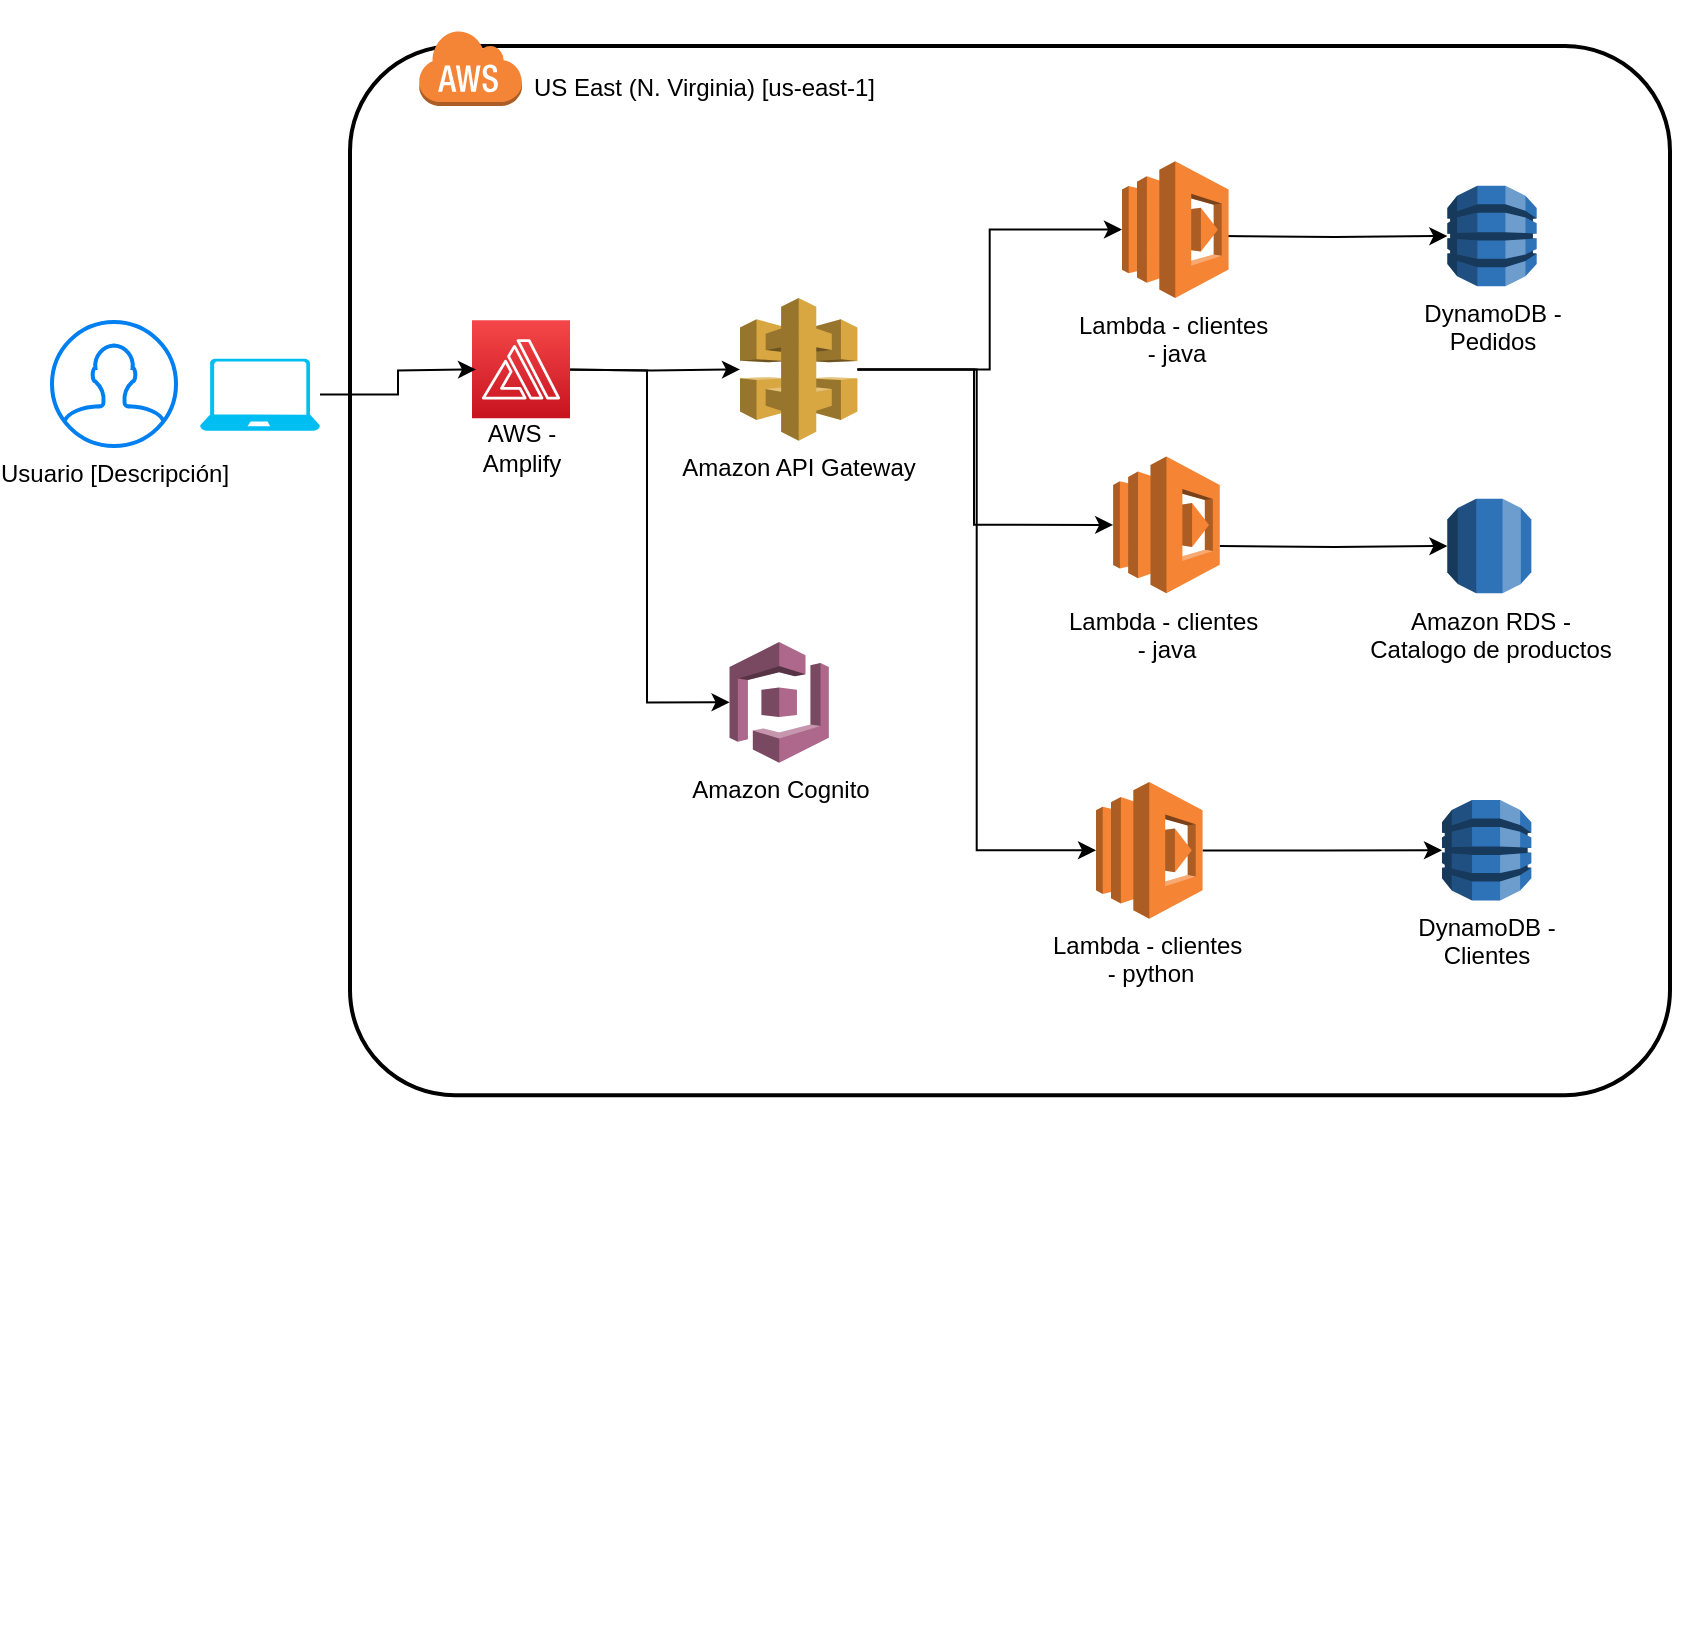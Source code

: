 <mxfile version="15.5.8" type="github">
  <diagram id="TSc8M2aQanpHi99RWJcm" name="Page-1">
    <mxGraphModel dx="1108" dy="450" grid="0" gridSize="10" guides="1" tooltips="1" connect="1" arrows="1" fold="1" page="1" pageScale="1" pageWidth="850" pageHeight="1100" math="0" shadow="0">
      <root>
        <mxCell id="0" />
        <mxCell id="1" parent="0" />
        <mxCell id="v8qC128liEodUwgJ5zLA-15" value="" style="group" parent="1" vertex="1" connectable="0">
          <mxGeometry x="185" y="39" width="660" height="817" as="geometry" />
        </mxCell>
        <mxCell id="v8qC128liEodUwgJ5zLA-13" value="" style="rounded=1;arcSize=10;dashed=0;fillColor=none;gradientColor=none;strokeWidth=2;" parent="v8qC128liEodUwgJ5zLA-15" vertex="1">
          <mxGeometry x="-7" y="23.003" width="660" height="524.629" as="geometry" />
        </mxCell>
        <mxCell id="v8qC128liEodUwgJ5zLA-14" value="" style="dashed=0;html=1;shape=mxgraph.aws3.cloud;fillColor=#F58536;gradientColor=none;dashed=0;" parent="v8qC128liEodUwgJ5zLA-15" vertex="1">
          <mxGeometry x="27.18" y="14.65" width="51.82" height="38.35" as="geometry" />
        </mxCell>
        <mxCell id="v8qC128liEodUwgJ5zLA-16" value="US East (N. Virginia) [us-east-1]" style="text;whiteSpace=wrap;html=1;" parent="v8qC128liEodUwgJ5zLA-15" vertex="1">
          <mxGeometry x="83.002" y="30.415" width="219.197" height="28.153" as="geometry" />
        </mxCell>
        <mxCell id="v8qC128liEodUwgJ5zLA-21" value="DynamoDB - &lt;br&gt;Clientes" style="outlineConnect=0;dashed=0;verticalLabelPosition=bottom;verticalAlign=top;align=center;html=1;shape=mxgraph.aws3.dynamo_db;fillColor=#2E73B8;gradientColor=none;" parent="v8qC128liEodUwgJ5zLA-15" vertex="1">
          <mxGeometry x="538.997" y="399.998" width="44.684" height="50.274" as="geometry" />
        </mxCell>
        <mxCell id="v8qC128liEodUwgJ5zLA-22" value="Amazon RDS - &lt;br&gt;Catalogo de productos" style="outlineConnect=0;dashed=0;verticalLabelPosition=bottom;verticalAlign=top;align=center;html=1;shape=mxgraph.aws3.rds;fillColor=#2E73B8;gradientColor=none;" parent="v8qC128liEodUwgJ5zLA-15" vertex="1">
          <mxGeometry x="541.667" y="249.373" width="42.009" height="47.258" as="geometry" />
        </mxCell>
        <mxCell id="v8qC128liEodUwgJ5zLA-44" style="edgeStyle=orthogonalEdgeStyle;rounded=0;orthogonalLoop=1;jettySize=auto;html=1;" parent="v8qC128liEodUwgJ5zLA-15" source="v8qC128liEodUwgJ5zLA-18" target="v8qC128liEodUwgJ5zLA-21" edge="1">
          <mxGeometry relative="1" as="geometry" />
        </mxCell>
        <mxCell id="v8qC128liEodUwgJ5zLA-18" value="Lambda - clientes&amp;nbsp;&lt;br&gt;- python" style="outlineConnect=0;dashed=0;verticalLabelPosition=bottom;verticalAlign=top;align=center;html=1;shape=mxgraph.aws3.lambda;fillColor=#F58534;gradientColor=none;" parent="v8qC128liEodUwgJ5zLA-15" vertex="1">
          <mxGeometry x="366.002" y="390.95" width="53.291" height="68.373" as="geometry" />
        </mxCell>
        <mxCell id="v8qC128liEodUwgJ5zLA-45" style="edgeStyle=orthogonalEdgeStyle;rounded=0;orthogonalLoop=1;jettySize=auto;html=1;entryX=0;entryY=0.5;entryDx=0;entryDy=0;entryPerimeter=0;" parent="v8qC128liEodUwgJ5zLA-15" source="v8qC128liEodUwgJ5zLA-20" target="v8qC128liEodUwgJ5zLA-18" edge="1">
          <mxGeometry relative="1" as="geometry" />
        </mxCell>
        <mxCell id="v8qC128liEodUwgJ5zLA-46" style="edgeStyle=orthogonalEdgeStyle;rounded=0;orthogonalLoop=1;jettySize=auto;html=1;entryX=0;entryY=0.5;entryDx=0;entryDy=0;entryPerimeter=0;" parent="v8qC128liEodUwgJ5zLA-15" source="v8qC128liEodUwgJ5zLA-20" target="VrviKEwC9QT9TlKkb7id-1" edge="1">
          <mxGeometry relative="1" as="geometry">
            <mxPoint x="366" y="273" as="targetPoint" />
            <Array as="points">
              <mxPoint x="305" y="185" />
              <mxPoint x="305" y="262" />
            </Array>
          </mxGeometry>
        </mxCell>
        <mxCell id="v8qC128liEodUwgJ5zLA-47" style="edgeStyle=orthogonalEdgeStyle;rounded=0;orthogonalLoop=1;jettySize=auto;html=1;" parent="v8qC128liEodUwgJ5zLA-15" source="v8qC128liEodUwgJ5zLA-20" target="VrviKEwC9QT9TlKkb7id-2" edge="1">
          <mxGeometry relative="1" as="geometry">
            <mxPoint x="368.64" y="118" as="targetPoint" />
          </mxGeometry>
        </mxCell>
        <mxCell id="v8qC128liEodUwgJ5zLA-20" value="Amazon API Gateway" style="outlineConnect=0;dashed=0;verticalLabelPosition=bottom;verticalAlign=top;align=center;html=1;shape=mxgraph.aws3.api_gateway;fillColor=#D9A741;gradientColor=none;" parent="v8qC128liEodUwgJ5zLA-15" vertex="1">
          <mxGeometry x="187.997" y="148.971" width="58.721" height="71.389" as="geometry" />
        </mxCell>
        <mxCell id="v8qC128liEodUwgJ5zLA-19" value="Amazon Cognito" style="outlineConnect=0;dashed=0;verticalLabelPosition=bottom;verticalAlign=top;align=center;html=1;shape=mxgraph.aws3.cognito;fillColor=#AD688B;gradientColor=none;" parent="v8qC128liEodUwgJ5zLA-15" vertex="1">
          <mxGeometry x="182.786" y="320.997" width="49.631" height="60.329" as="geometry" />
        </mxCell>
        <mxCell id="v8qC128liEodUwgJ5zLA-48" style="edgeStyle=orthogonalEdgeStyle;rounded=0;orthogonalLoop=1;jettySize=auto;html=1;" parent="v8qC128liEodUwgJ5zLA-15" target="v8qC128liEodUwgJ5zLA-20" edge="1">
          <mxGeometry relative="1" as="geometry">
            <mxPoint x="99.239" y="184.7" as="sourcePoint" />
          </mxGeometry>
        </mxCell>
        <mxCell id="v8qC128liEodUwgJ5zLA-54" style="edgeStyle=orthogonalEdgeStyle;rounded=0;orthogonalLoop=1;jettySize=auto;html=1;entryX=0;entryY=0.5;entryDx=0;entryDy=0;entryPerimeter=0;" parent="v8qC128liEodUwgJ5zLA-15" target="v8qC128liEodUwgJ5zLA-19" edge="1">
          <mxGeometry relative="1" as="geometry">
            <mxPoint x="99.239" y="184.7" as="sourcePoint" />
          </mxGeometry>
        </mxCell>
        <mxCell id="v8qC128liEodUwgJ5zLA-62" style="edgeStyle=orthogonalEdgeStyle;rounded=0;orthogonalLoop=1;jettySize=auto;html=1;entryX=0;entryY=0.5;entryDx=0;entryDy=0;entryPerimeter=0;" parent="v8qC128liEodUwgJ5zLA-15" target="v8qC128liEodUwgJ5zLA-22" edge="1">
          <mxGeometry relative="1" as="geometry">
            <mxPoint x="427.87" y="273.002" as="sourcePoint" />
          </mxGeometry>
        </mxCell>
        <mxCell id="v8qC128liEodUwgJ5zLA-64" style="edgeStyle=orthogonalEdgeStyle;rounded=0;orthogonalLoop=1;jettySize=auto;html=1;entryX=0;entryY=0.5;entryDx=0;entryDy=0;entryPerimeter=0;" parent="v8qC128liEodUwgJ5zLA-15" target="v8qC128liEodUwgJ5zLA-63" edge="1">
          <mxGeometry relative="1" as="geometry">
            <mxPoint x="427.87" y="118.005" as="sourcePoint" />
          </mxGeometry>
        </mxCell>
        <mxCell id="v8qC128liEodUwgJ5zLA-63" value="DynamoDB - &lt;br&gt;Pedidos" style="outlineConnect=0;dashed=0;verticalLabelPosition=bottom;verticalAlign=top;align=center;html=1;shape=mxgraph.aws3.dynamo_db;fillColor=#2E73B8;gradientColor=none;" parent="v8qC128liEodUwgJ5zLA-15" vertex="1">
          <mxGeometry x="541.667" y="92.868" width="44.684" height="50.274" as="geometry" />
        </mxCell>
        <mxCell id="VrviKEwC9QT9TlKkb7id-1" value="Lambda - clientes&amp;nbsp;&lt;br&gt;- java" style="outlineConnect=0;dashed=0;verticalLabelPosition=bottom;verticalAlign=top;align=center;html=1;shape=mxgraph.aws3.lambda;fillColor=#F58534;gradientColor=none;" vertex="1" parent="v8qC128liEodUwgJ5zLA-15">
          <mxGeometry x="374.582" y="228.26" width="53.291" height="68.373" as="geometry" />
        </mxCell>
        <mxCell id="VrviKEwC9QT9TlKkb7id-2" value="Lambda - clientes&amp;nbsp;&lt;br&gt;- java" style="outlineConnect=0;dashed=0;verticalLabelPosition=bottom;verticalAlign=top;align=center;html=1;shape=mxgraph.aws3.lambda;fillColor=#F58534;gradientColor=none;" vertex="1" parent="v8qC128liEodUwgJ5zLA-15">
          <mxGeometry x="379.002" y="80.6" width="53.291" height="68.373" as="geometry" />
        </mxCell>
        <mxCell id="VrviKEwC9QT9TlKkb7id-3" value="" style="sketch=0;points=[[0,0,0],[0.25,0,0],[0.5,0,0],[0.75,0,0],[1,0,0],[0,1,0],[0.25,1,0],[0.5,1,0],[0.75,1,0],[1,1,0],[0,0.25,0],[0,0.5,0],[0,0.75,0],[1,0.25,0],[1,0.5,0],[1,0.75,0]];outlineConnect=0;fontColor=#232F3E;gradientColor=#F54749;gradientDirection=north;fillColor=#C7131F;strokeColor=#ffffff;dashed=0;verticalLabelPosition=bottom;verticalAlign=top;align=center;html=1;fontSize=12;fontStyle=0;aspect=fixed;shape=mxgraph.aws4.resourceIcon;resIcon=mxgraph.aws4.amplify;" vertex="1" parent="v8qC128liEodUwgJ5zLA-15">
          <mxGeometry x="54" y="160.17" width="49" height="49" as="geometry" />
        </mxCell>
        <mxCell id="VrviKEwC9QT9TlKkb7id-5" value="AWS - Amplify" style="text;html=1;strokeColor=none;fillColor=none;align=center;verticalAlign=middle;whiteSpace=wrap;rounded=0;" vertex="1" parent="v8qC128liEodUwgJ5zLA-15">
          <mxGeometry x="48.5" y="209.17" width="60" height="30" as="geometry" />
        </mxCell>
        <mxCell id="v8qC128liEodUwgJ5zLA-23" value="Usuario [Descripción]" style="html=1;verticalLabelPosition=bottom;align=center;labelBackgroundColor=#ffffff;verticalAlign=top;strokeWidth=2;strokeColor=#0080F0;shadow=0;dashed=0;shape=mxgraph.ios7.icons.user;" parent="1" vertex="1">
          <mxGeometry x="29" y="200" width="62" height="62" as="geometry" />
        </mxCell>
        <mxCell id="v8qC128liEodUwgJ5zLA-53" style="edgeStyle=orthogonalEdgeStyle;rounded=0;orthogonalLoop=1;jettySize=auto;html=1;" parent="1" source="v8qC128liEodUwgJ5zLA-50" edge="1">
          <mxGeometry relative="1" as="geometry">
            <mxPoint x="241.003" y="223.7" as="targetPoint" />
          </mxGeometry>
        </mxCell>
        <mxCell id="v8qC128liEodUwgJ5zLA-50" value="" style="verticalLabelPosition=bottom;html=1;verticalAlign=top;align=center;strokeColor=none;fillColor=#00BEF2;shape=mxgraph.azure.laptop;pointerEvents=1;dashed=1;dashPattern=1 1;" parent="1" vertex="1">
          <mxGeometry x="103" y="218.33" width="60" height="36" as="geometry" />
        </mxCell>
      </root>
    </mxGraphModel>
  </diagram>
</mxfile>
